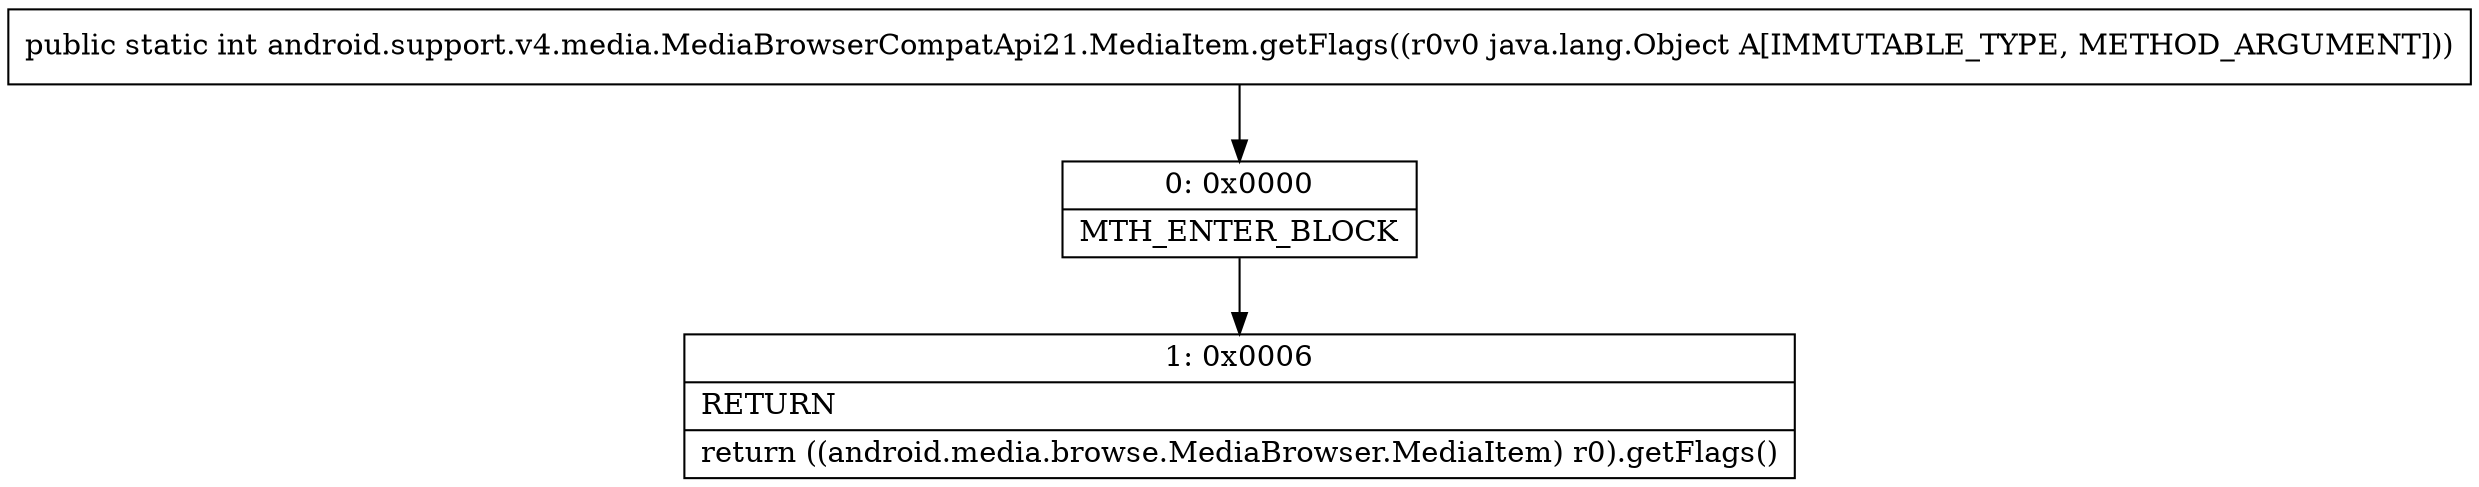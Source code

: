 digraph "CFG forandroid.support.v4.media.MediaBrowserCompatApi21.MediaItem.getFlags(Ljava\/lang\/Object;)I" {
Node_0 [shape=record,label="{0\:\ 0x0000|MTH_ENTER_BLOCK\l}"];
Node_1 [shape=record,label="{1\:\ 0x0006|RETURN\l|return ((android.media.browse.MediaBrowser.MediaItem) r0).getFlags()\l}"];
MethodNode[shape=record,label="{public static int android.support.v4.media.MediaBrowserCompatApi21.MediaItem.getFlags((r0v0 java.lang.Object A[IMMUTABLE_TYPE, METHOD_ARGUMENT])) }"];
MethodNode -> Node_0;
Node_0 -> Node_1;
}

